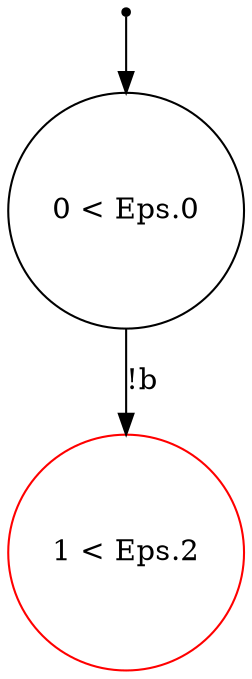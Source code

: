 digraph {
 node [shape=point] ENTRY
 node [shape=circle]
1 [label="1 < Eps.2
" color="red"]
0 [label="0 < Eps.0
"]
ENTRY -> 0
0 -> 1 [label="!b"]

}